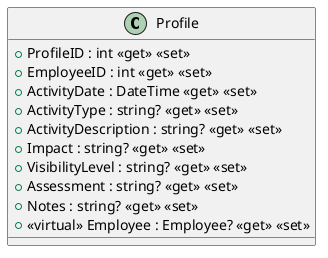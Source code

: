 @startuml
class Profile {
    + ProfileID : int <<get>> <<set>>
    + EmployeeID : int <<get>> <<set>>
    + ActivityDate : DateTime <<get>> <<set>>
    + ActivityType : string? <<get>> <<set>>
    + ActivityDescription : string? <<get>> <<set>>
    + Impact : string? <<get>> <<set>>
    + VisibilityLevel : string? <<get>> <<set>>
    + Assessment : string? <<get>> <<set>>
    + Notes : string? <<get>> <<set>>
    + <<virtual>> Employee : Employee? <<get>> <<set>>
}
@enduml
